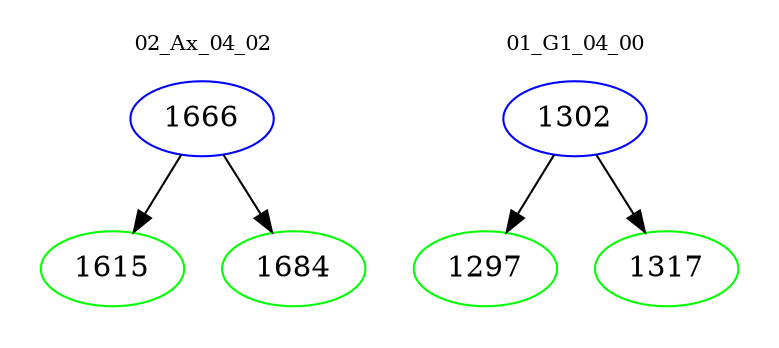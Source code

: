 digraph{
subgraph cluster_0 {
color = white
label = "02_Ax_04_02";
fontsize=10;
T0_1666 [label="1666", color="blue"]
T0_1666 -> T0_1615 [color="black"]
T0_1615 [label="1615", color="green"]
T0_1666 -> T0_1684 [color="black"]
T0_1684 [label="1684", color="green"]
}
subgraph cluster_1 {
color = white
label = "01_G1_04_00";
fontsize=10;
T1_1302 [label="1302", color="blue"]
T1_1302 -> T1_1297 [color="black"]
T1_1297 [label="1297", color="green"]
T1_1302 -> T1_1317 [color="black"]
T1_1317 [label="1317", color="green"]
}
}
